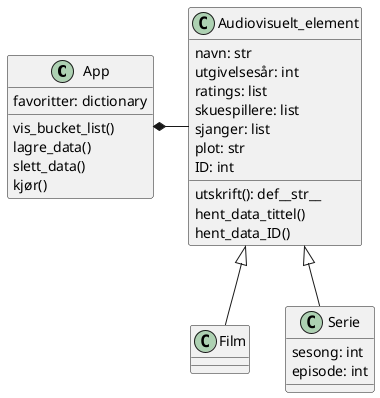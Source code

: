 @startuml Argsflix

class App{
    favoritter: dictionary
    vis_bucket_list()
    lagre_data()
    slett_data()
    kjør()
}

class Audiovisuelt_element{
    navn: str
    utgivelsesår: int
    ratings: list
    skuespillere: list
    sjanger: list
    plot: str
    ID: int

    utskrift(): def__str__
    hent_data_tittel()
    hent_data_ID()
}


class Film{

}

class Serie{
    sesong: int
    episode: int
}

Audiovisuelt_element <|-- Film
Audiovisuelt_element <|-- Serie
App *--right Audiovisuelt_element



@enduml